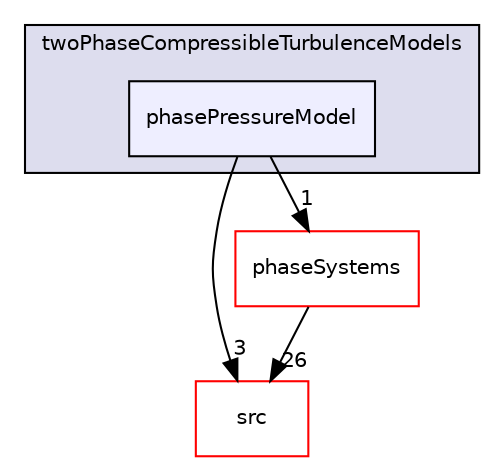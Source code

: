 digraph "applications/solvers/multiphase/reactingEulerFoam/reactingTwoPhaseEulerFoam/twoPhaseCompressibleTurbulenceModels/phasePressureModel" {
  bgcolor=transparent;
  compound=true
  node [ fontsize="10", fontname="Helvetica"];
  edge [ labelfontsize="10", labelfontname="Helvetica"];
  subgraph clusterdir_af22173f15e5126c671ddeeeb2810f72 {
    graph [ bgcolor="#ddddee", pencolor="black", label="twoPhaseCompressibleTurbulenceModels" fontname="Helvetica", fontsize="10", URL="dir_af22173f15e5126c671ddeeeb2810f72.html"]
  dir_9614aa8f2e22becd7f6173ec23a055f6 [shape=box, label="phasePressureModel", style="filled", fillcolor="#eeeeff", pencolor="black", URL="dir_9614aa8f2e22becd7f6173ec23a055f6.html"];
  }
  dir_68267d1309a1af8e8297ef4c3efbcdba [shape=box label="src" color="red" URL="dir_68267d1309a1af8e8297ef4c3efbcdba.html"];
  dir_bc741cf0feed825022d764837944696d [shape=box label="phaseSystems" color="red" URL="dir_bc741cf0feed825022d764837944696d.html"];
  dir_bc741cf0feed825022d764837944696d->dir_68267d1309a1af8e8297ef4c3efbcdba [headlabel="26", labeldistance=1.5 headhref="dir_000147_000736.html"];
  dir_9614aa8f2e22becd7f6173ec23a055f6->dir_68267d1309a1af8e8297ef4c3efbcdba [headlabel="3", labeldistance=1.5 headhref="dir_000440_000736.html"];
  dir_9614aa8f2e22becd7f6173ec23a055f6->dir_bc741cf0feed825022d764837944696d [headlabel="1", labeldistance=1.5 headhref="dir_000440_000147.html"];
}
